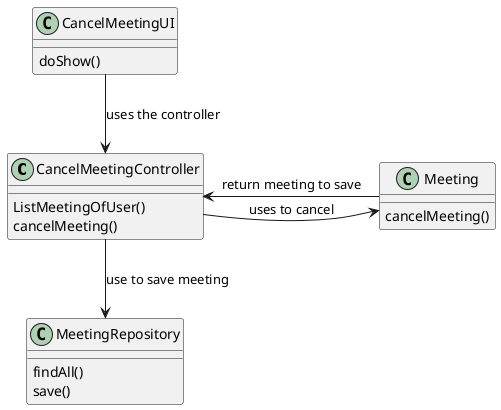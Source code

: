  @startuml


class CancelMeetingController {
ListMeetingOfUser()
cancelMeeting()
}

class   MeetingRepository {
findAll()
save()
}

class Meeting {
cancelMeeting()
}


CancelMeetingUI : doShow()
CancelMeetingUI -down-> CancelMeetingController: uses the controller

CancelMeetingController --> Meeting : uses to cancel
CancelMeetingController --> MeetingRepository: use to save meeting

Meeting -> CancelMeetingController : return meeting to save


@enduml
